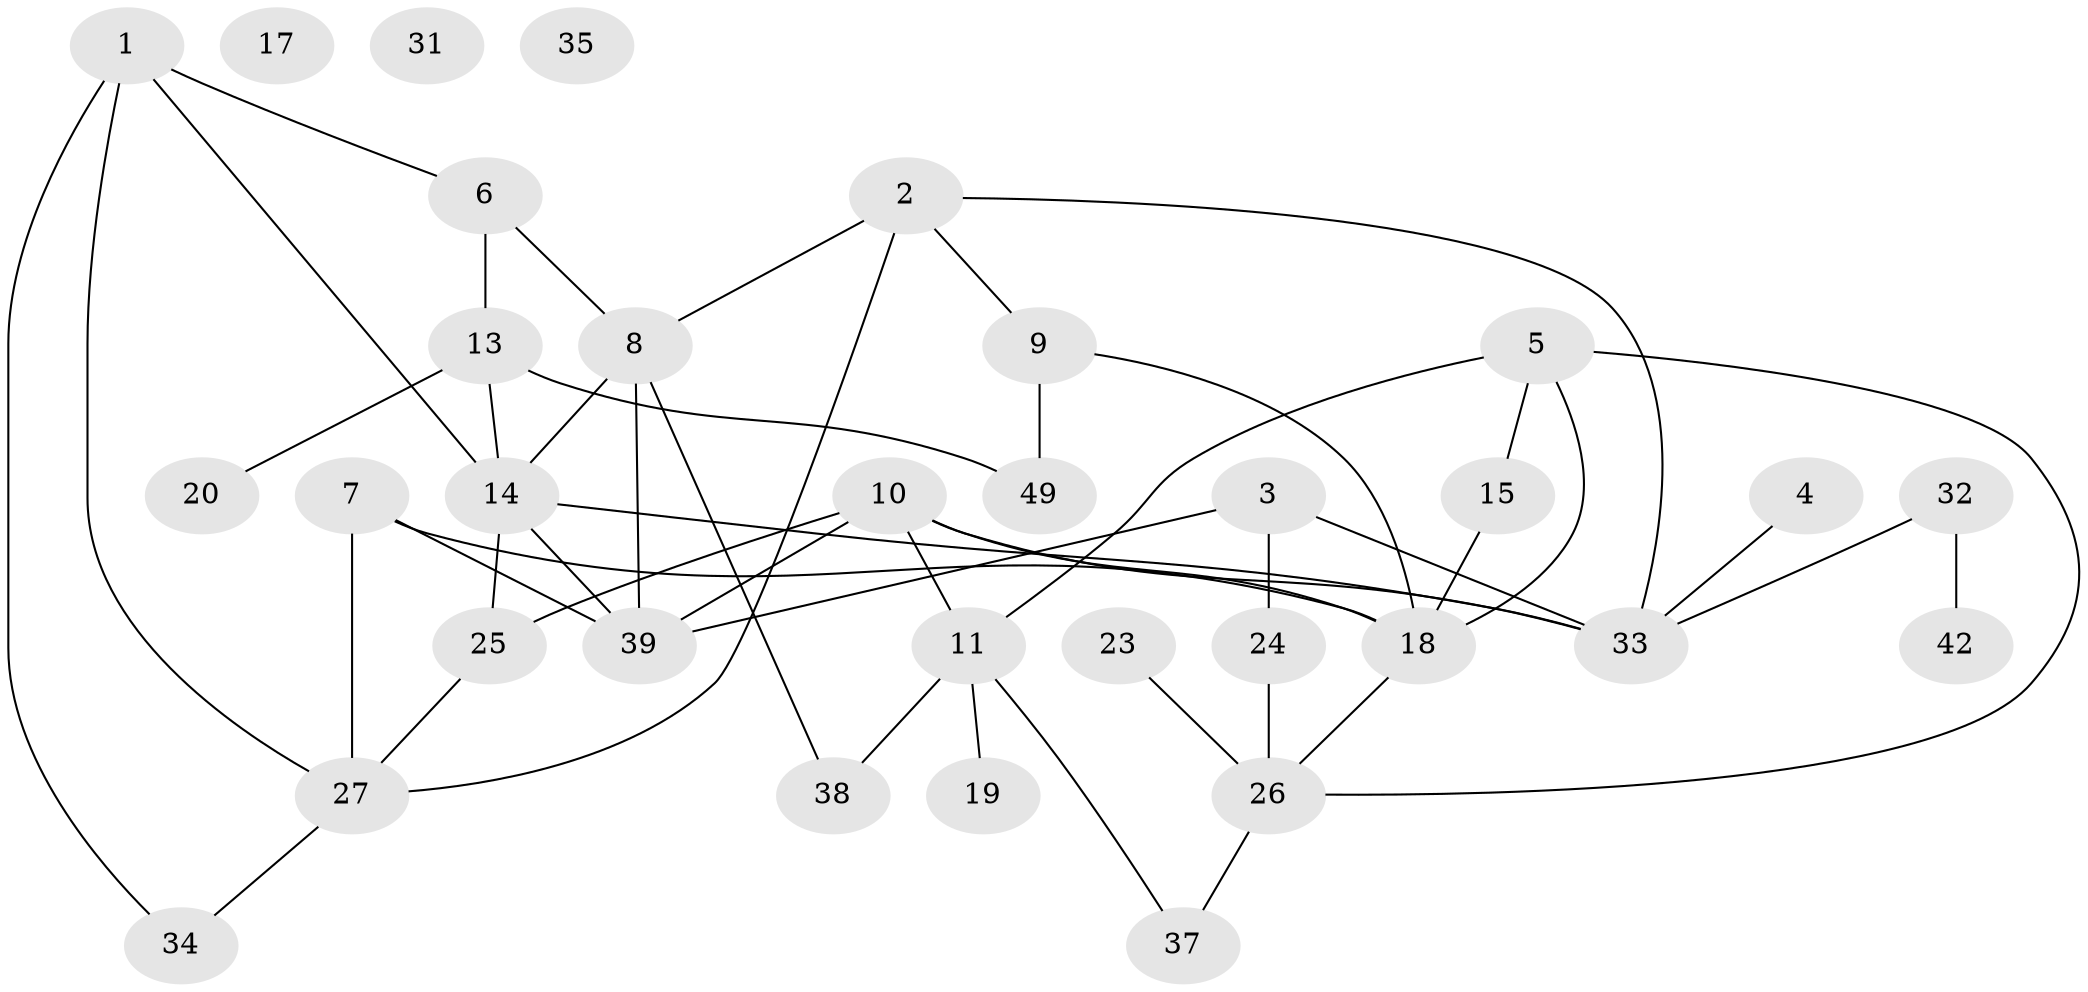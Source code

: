 // original degree distribution, {1: 0.24528301886792453, 4: 0.18867924528301888, 3: 0.18867924528301888, 2: 0.22641509433962265, 6: 0.018867924528301886, 0: 0.03773584905660377, 5: 0.07547169811320754, 7: 0.018867924528301886}
// Generated by graph-tools (version 1.1) at 2025/41/03/06/25 10:41:20]
// undirected, 33 vertices, 49 edges
graph export_dot {
graph [start="1"]
  node [color=gray90,style=filled];
  1 [super="+45"];
  2 [super="+30"];
  3 [super="+21"];
  4;
  5 [super="+47"];
  6 [super="+22"];
  7;
  8 [super="+48"];
  9 [super="+12"];
  10 [super="+46"];
  11 [super="+16"];
  13 [super="+53"];
  14 [super="+44"];
  15 [super="+51"];
  17;
  18 [super="+29"];
  19;
  20;
  23 [super="+28"];
  24;
  25;
  26 [super="+43"];
  27 [super="+50"];
  31;
  32 [super="+36"];
  33 [super="+40"];
  34;
  35 [super="+52"];
  37;
  38;
  39 [super="+41"];
  42;
  49;
  1 -- 34;
  1 -- 6;
  1 -- 27;
  1 -- 14;
  2 -- 33;
  2 -- 8;
  2 -- 9;
  2 -- 27;
  3 -- 24;
  3 -- 33;
  3 -- 39;
  4 -- 33;
  5 -- 11;
  5 -- 26;
  5 -- 18;
  5 -- 15;
  6 -- 8;
  6 -- 13;
  7 -- 18;
  7 -- 27;
  7 -- 39;
  8 -- 38;
  8 -- 14;
  8 -- 39;
  9 -- 18;
  9 -- 49;
  10 -- 25;
  10 -- 39 [weight=2];
  10 -- 33;
  10 -- 11;
  10 -- 18;
  11 -- 19;
  11 -- 37;
  11 -- 38;
  13 -- 20;
  13 -- 49;
  13 -- 14;
  14 -- 33;
  14 -- 25;
  14 -- 39;
  15 -- 18;
  18 -- 26;
  23 -- 26;
  24 -- 26;
  25 -- 27;
  26 -- 37;
  27 -- 34;
  32 -- 42;
  32 -- 33;
}
